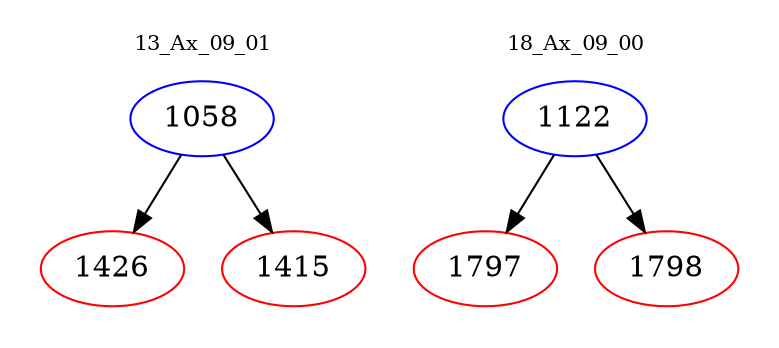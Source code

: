 digraph{
subgraph cluster_0 {
color = white
label = "13_Ax_09_01";
fontsize=10;
T0_1058 [label="1058", color="blue"]
T0_1058 -> T0_1426 [color="black"]
T0_1426 [label="1426", color="red"]
T0_1058 -> T0_1415 [color="black"]
T0_1415 [label="1415", color="red"]
}
subgraph cluster_1 {
color = white
label = "18_Ax_09_00";
fontsize=10;
T1_1122 [label="1122", color="blue"]
T1_1122 -> T1_1797 [color="black"]
T1_1797 [label="1797", color="red"]
T1_1122 -> T1_1798 [color="black"]
T1_1798 [label="1798", color="red"]
}
}
